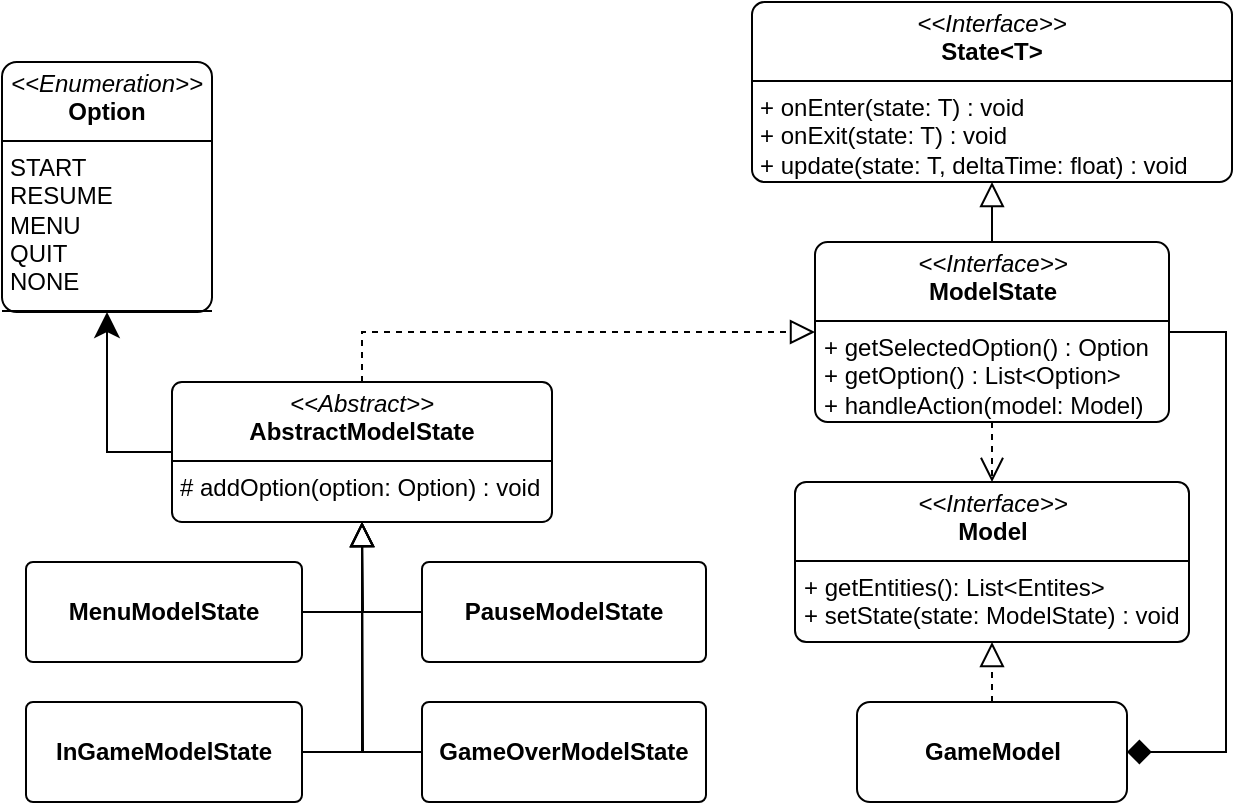 <mxfile version="27.2.0">
  <diagram name="Page-1" id="MUpO-80bZ4cRYe_vbzj_">
    <mxGraphModel dx="1425" dy="841" grid="1" gridSize="10" guides="1" tooltips="1" connect="1" arrows="1" fold="1" page="1" pageScale="1" pageWidth="850" pageHeight="1100" math="0" shadow="0">
      <root>
        <mxCell id="0" />
        <mxCell id="1" parent="0" />
        <mxCell id="PMgbwwrYKCj1JpObVLI5-1" value="&lt;p style=&quot;margin:0px;margin-top:4px;text-align:center;&quot;&gt;&lt;i&gt;&amp;lt;&amp;lt;Interface&amp;gt;&amp;gt;&lt;/i&gt;&lt;br&gt;&lt;b&gt;State&amp;lt;T&amp;gt;&lt;/b&gt;&lt;/p&gt;&lt;hr size=&quot;1&quot; style=&quot;border-style:solid;&quot;&gt;&lt;p style=&quot;margin:0px;margin-left:4px;&quot;&gt;+ onEnter(state: T) : void&lt;/p&gt;&lt;p style=&quot;margin:0px;margin-left:4px;&quot;&gt;+ onExit(state: T) : void&lt;/p&gt;&lt;p style=&quot;margin:0px;margin-left:4px;&quot;&gt;+ update(state: T, deltaTime: float) : void&lt;/p&gt;" style="verticalAlign=top;align=left;overflow=fill;html=1;whiteSpace=wrap;rounded=1;arcSize=7;" vertex="1" parent="1">
          <mxGeometry x="493" y="350" width="240" height="90" as="geometry" />
        </mxCell>
        <mxCell id="PMgbwwrYKCj1JpObVLI5-3" style="edgeStyle=orthogonalEdgeStyle;rounded=0;orthogonalLoop=1;jettySize=auto;html=1;exitX=0.5;exitY=0;exitDx=0;exitDy=0;entryX=0.5;entryY=1;entryDx=0;entryDy=0;endArrow=block;endFill=0;endSize=10;" edge="1" parent="1" source="PMgbwwrYKCj1JpObVLI5-2" target="PMgbwwrYKCj1JpObVLI5-1">
          <mxGeometry relative="1" as="geometry" />
        </mxCell>
        <mxCell id="PMgbwwrYKCj1JpObVLI5-6" style="edgeStyle=orthogonalEdgeStyle;rounded=0;orthogonalLoop=1;jettySize=auto;html=1;exitX=0.5;exitY=1;exitDx=0;exitDy=0;endSize=10;endArrow=open;endFill=0;dashed=1;" edge="1" parent="1" source="PMgbwwrYKCj1JpObVLI5-2">
          <mxGeometry relative="1" as="geometry">
            <mxPoint x="613" y="590" as="targetPoint" />
          </mxGeometry>
        </mxCell>
        <mxCell id="PMgbwwrYKCj1JpObVLI5-28" style="edgeStyle=orthogonalEdgeStyle;rounded=0;orthogonalLoop=1;jettySize=auto;html=1;exitX=1;exitY=0.5;exitDx=0;exitDy=0;entryX=1;entryY=0.5;entryDx=0;entryDy=0;endSize=10;endArrow=diamond;endFill=1;" edge="1" parent="1" source="PMgbwwrYKCj1JpObVLI5-2" target="PMgbwwrYKCj1JpObVLI5-7">
          <mxGeometry relative="1" as="geometry">
            <Array as="points">
              <mxPoint x="730" y="515" />
              <mxPoint x="730" y="725" />
            </Array>
          </mxGeometry>
        </mxCell>
        <mxCell id="PMgbwwrYKCj1JpObVLI5-2" value="&lt;p style=&quot;margin:0px;margin-top:4px;text-align:center;&quot;&gt;&lt;i&gt;&amp;lt;&amp;lt;Interface&amp;gt;&amp;gt;&lt;/i&gt;&lt;br&gt;&lt;b&gt;ModelState&lt;/b&gt;&lt;/p&gt;&lt;hr size=&quot;1&quot; style=&quot;border-style:solid;&quot;&gt;&lt;p style=&quot;margin:0px;margin-left:4px;&quot;&gt;+ getSelectedOption() : Option&lt;/p&gt;&lt;p style=&quot;margin:0px;margin-left:4px;&quot;&gt;+ getOption() : List&amp;lt;Option&amp;gt;&lt;/p&gt;&lt;p style=&quot;margin:0px;margin-left:4px;&quot;&gt;+ handleAction(model: Model)&lt;/p&gt;" style="verticalAlign=top;align=left;overflow=fill;html=1;whiteSpace=wrap;rounded=1;arcSize=7;" vertex="1" parent="1">
          <mxGeometry x="524.5" y="470" width="177" height="90" as="geometry" />
        </mxCell>
        <mxCell id="PMgbwwrYKCj1JpObVLI5-4" value="&lt;p style=&quot;margin:0px;margin-top:4px;text-align:center;&quot;&gt;&lt;i&gt;&amp;lt;&amp;lt;Interface&amp;gt;&amp;gt;&lt;/i&gt;&lt;br&gt;&lt;b&gt;Model&lt;/b&gt;&lt;/p&gt;&lt;hr size=&quot;1&quot; style=&quot;border-style:solid;&quot;&gt;&lt;p style=&quot;margin:0px;margin-left:4px;&quot;&gt;+ getEntities(): List&amp;lt;Entites&amp;gt;&lt;br&gt;&lt;/p&gt;&lt;p style=&quot;margin:0px;margin-left:4px;&quot;&gt;+ setState(state: ModelState) : void&lt;/p&gt;" style="verticalAlign=top;align=left;overflow=fill;html=1;whiteSpace=wrap;rounded=1;arcSize=7;" vertex="1" parent="1">
          <mxGeometry x="514.5" y="590" width="197" height="80" as="geometry" />
        </mxCell>
        <mxCell id="PMgbwwrYKCj1JpObVLI5-8" style="edgeStyle=orthogonalEdgeStyle;rounded=0;orthogonalLoop=1;jettySize=auto;html=1;exitX=0.5;exitY=0;exitDx=0;exitDy=0;entryX=0.5;entryY=1;entryDx=0;entryDy=0;endArrow=block;endFill=0;endSize=10;dashed=1;" edge="1" parent="1" source="PMgbwwrYKCj1JpObVLI5-7" target="PMgbwwrYKCj1JpObVLI5-4">
          <mxGeometry relative="1" as="geometry" />
        </mxCell>
        <mxCell id="PMgbwwrYKCj1JpObVLI5-7" value="&lt;p style=&quot;margin:0px;margin-top:4px;text-align:center;&quot;&gt;&lt;br&gt;&lt;b&gt;GameModel&lt;/b&gt;&lt;/p&gt;&lt;p style=&quot;margin:0px;margin-top:4px;text-align:center;&quot;&gt;&lt;b&gt;&lt;br&gt;&lt;/b&gt;&lt;/p&gt;" style="verticalAlign=top;align=left;overflow=fill;html=1;whiteSpace=wrap;rounded=1;arcSize=13;" vertex="1" parent="1">
          <mxGeometry x="545.5" y="700" width="135" height="50" as="geometry" />
        </mxCell>
        <mxCell id="PMgbwwrYKCj1JpObVLI5-11" style="edgeStyle=orthogonalEdgeStyle;rounded=0;orthogonalLoop=1;jettySize=auto;html=1;exitX=0.5;exitY=0;exitDx=0;exitDy=0;entryX=0;entryY=0.5;entryDx=0;entryDy=0;endSize=10;endArrow=block;endFill=0;dashed=1;" edge="1" parent="1" source="PMgbwwrYKCj1JpObVLI5-10" target="PMgbwwrYKCj1JpObVLI5-2">
          <mxGeometry relative="1" as="geometry" />
        </mxCell>
        <mxCell id="PMgbwwrYKCj1JpObVLI5-31" style="edgeStyle=orthogonalEdgeStyle;rounded=0;orthogonalLoop=1;jettySize=auto;html=1;exitX=0;exitY=0.5;exitDx=0;exitDy=0;entryX=0.5;entryY=1;entryDx=0;entryDy=0;endArrow=classic;endFill=1;endSize=10;" edge="1" parent="1" source="PMgbwwrYKCj1JpObVLI5-10" target="PMgbwwrYKCj1JpObVLI5-29">
          <mxGeometry relative="1" as="geometry" />
        </mxCell>
        <mxCell id="PMgbwwrYKCj1JpObVLI5-10" value="&lt;p style=&quot;margin:0px;margin-top:4px;text-align:center;&quot;&gt;&lt;i&gt;&amp;lt;&amp;lt;Abstract&amp;gt;&amp;gt;&lt;/i&gt;&lt;br&gt;&lt;b&gt;AbstractModelState&lt;/b&gt;&lt;/p&gt;&lt;hr size=&quot;1&quot; style=&quot;border-style:solid;&quot;&gt;&lt;p style=&quot;margin:0px;margin-left:4px;&quot;&gt;# addOption(option: Option) : void&lt;/p&gt;" style="verticalAlign=top;align=left;overflow=fill;html=1;whiteSpace=wrap;rounded=1;arcSize=7;" vertex="1" parent="1">
          <mxGeometry x="203" y="540" width="190" height="70" as="geometry" />
        </mxCell>
        <mxCell id="PMgbwwrYKCj1JpObVLI5-24" style="edgeStyle=orthogonalEdgeStyle;rounded=0;orthogonalLoop=1;jettySize=auto;html=1;exitX=1;exitY=0.5;exitDx=0;exitDy=0;entryX=0.5;entryY=1;entryDx=0;entryDy=0;endSize=10;endArrow=block;endFill=0;" edge="1" parent="1" source="PMgbwwrYKCj1JpObVLI5-12" target="PMgbwwrYKCj1JpObVLI5-10">
          <mxGeometry relative="1" as="geometry" />
        </mxCell>
        <mxCell id="PMgbwwrYKCj1JpObVLI5-12" value="&lt;p style=&quot;margin:0px;margin-top:4px;text-align:center;&quot;&gt;&lt;br&gt;&lt;b&gt;MenuModelState&lt;/b&gt;&lt;/p&gt;" style="verticalAlign=top;align=left;overflow=fill;html=1;whiteSpace=wrap;rounded=1;arcSize=7;" vertex="1" parent="1">
          <mxGeometry x="130" y="630" width="138" height="50" as="geometry" />
        </mxCell>
        <mxCell id="PMgbwwrYKCj1JpObVLI5-26" style="edgeStyle=orthogonalEdgeStyle;rounded=0;orthogonalLoop=1;jettySize=auto;html=1;exitX=1;exitY=0.5;exitDx=0;exitDy=0;entryX=0.5;entryY=1;entryDx=0;entryDy=0;endSize=10;endArrow=block;endFill=0;" edge="1" parent="1" source="PMgbwwrYKCj1JpObVLI5-13" target="PMgbwwrYKCj1JpObVLI5-10">
          <mxGeometry relative="1" as="geometry" />
        </mxCell>
        <mxCell id="PMgbwwrYKCj1JpObVLI5-13" value="&lt;p style=&quot;margin:0px;margin-top:4px;text-align:center;&quot;&gt;&lt;br&gt;&lt;b&gt;InGameModelState&lt;/b&gt;&lt;/p&gt;" style="verticalAlign=top;align=left;overflow=fill;html=1;whiteSpace=wrap;rounded=1;arcSize=7;" vertex="1" parent="1">
          <mxGeometry x="130" y="700" width="138" height="50" as="geometry" />
        </mxCell>
        <mxCell id="PMgbwwrYKCj1JpObVLI5-25" style="edgeStyle=orthogonalEdgeStyle;rounded=0;orthogonalLoop=1;jettySize=auto;html=1;exitX=0;exitY=0.5;exitDx=0;exitDy=0;endSize=10;endArrow=block;endFill=0;" edge="1" parent="1" source="PMgbwwrYKCj1JpObVLI5-14">
          <mxGeometry relative="1" as="geometry">
            <mxPoint x="298" y="610" as="targetPoint" />
          </mxGeometry>
        </mxCell>
        <mxCell id="PMgbwwrYKCj1JpObVLI5-14" value="&lt;p style=&quot;margin:0px;margin-top:4px;text-align:center;&quot;&gt;&lt;br&gt;&lt;b&gt;PauseModelState&lt;/b&gt;&lt;/p&gt;" style="verticalAlign=top;align=left;overflow=fill;html=1;whiteSpace=wrap;rounded=1;arcSize=7;" vertex="1" parent="1">
          <mxGeometry x="328" y="630" width="142" height="50" as="geometry" />
        </mxCell>
        <mxCell id="PMgbwwrYKCj1JpObVLI5-27" style="edgeStyle=orthogonalEdgeStyle;rounded=0;orthogonalLoop=1;jettySize=auto;html=1;exitX=0;exitY=0.5;exitDx=0;exitDy=0;endSize=10;endArrow=block;endFill=0;" edge="1" parent="1" source="PMgbwwrYKCj1JpObVLI5-15">
          <mxGeometry relative="1" as="geometry">
            <mxPoint x="298" y="610" as="targetPoint" />
          </mxGeometry>
        </mxCell>
        <mxCell id="PMgbwwrYKCj1JpObVLI5-15" value="&lt;p style=&quot;margin:0px;margin-top:4px;text-align:center;&quot;&gt;&lt;br&gt;&lt;b&gt;GameOverModelState&lt;/b&gt;&lt;/p&gt;" style="verticalAlign=top;align=left;overflow=fill;html=1;whiteSpace=wrap;rounded=1;arcSize=7;" vertex="1" parent="1">
          <mxGeometry x="328" y="700" width="142" height="50" as="geometry" />
        </mxCell>
        <mxCell id="PMgbwwrYKCj1JpObVLI5-29" value="&lt;p style=&quot;margin:0px;margin-top:4px;text-align:center;&quot;&gt;&lt;i&gt;&amp;lt;&amp;lt;Enumeration&amp;gt;&amp;gt;&lt;/i&gt;&lt;br&gt;&lt;b&gt;Option&lt;/b&gt;&lt;/p&gt;&lt;hr size=&quot;1&quot; style=&quot;border-style:solid;&quot;&gt;&lt;p style=&quot;margin:0px;margin-left:4px;&quot;&gt;START&lt;/p&gt;&lt;p style=&quot;margin:0px;margin-left:4px;&quot;&gt;RESUME&lt;/p&gt;&lt;p style=&quot;margin:0px;margin-left:4px;&quot;&gt;MENU&lt;/p&gt;&lt;p style=&quot;margin:0px;margin-left:4px;&quot;&gt;QUIT&lt;/p&gt;&lt;p style=&quot;margin:0px;margin-left:4px;&quot;&gt;NONE&lt;/p&gt;&lt;hr size=&quot;1&quot; style=&quot;border-style:solid;&quot;&gt;&lt;p style=&quot;margin:0px;margin-left:4px;&quot;&gt;&lt;br&gt;&lt;/p&gt;" style="verticalAlign=top;align=left;overflow=fill;html=1;whiteSpace=wrap;rounded=1;arcSize=7;" vertex="1" parent="1">
          <mxGeometry x="118" y="380" width="105" height="125" as="geometry" />
        </mxCell>
      </root>
    </mxGraphModel>
  </diagram>
</mxfile>
